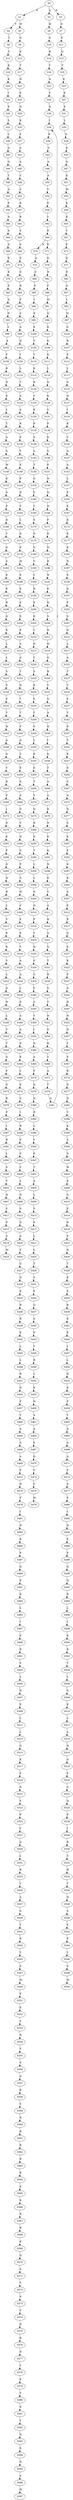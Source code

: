 strict digraph  {
	S0 -> S1 [ label = K ];
	S0 -> S2 [ label = A ];
	S0 -> S3 [ label = N ];
	S1 -> S4 [ label = Y ];
	S1 -> S5 [ label = M ];
	S2 -> S6 [ label = H ];
	S3 -> S7 [ label = D ];
	S4 -> S8 [ label = T ];
	S5 -> S9 [ label = Q ];
	S6 -> S10 [ label = G ];
	S7 -> S11 [ label = E ];
	S8 -> S12 [ label = T ];
	S9 -> S13 [ label = K ];
	S10 -> S14 [ label = R ];
	S11 -> S15 [ label = Q ];
	S12 -> S16 [ label = K ];
	S13 -> S17 [ label = T ];
	S14 -> S18 [ label = Y ];
	S15 -> S19 [ label = T ];
	S16 -> S20 [ label = K ];
	S17 -> S21 [ label = N ];
	S18 -> S22 [ label = A ];
	S19 -> S23 [ label = K ];
	S20 -> S24 [ label = I ];
	S21 -> S25 [ label = P ];
	S22 -> S26 [ label = T ];
	S23 -> S27 [ label = E ];
	S24 -> S28 [ label = E ];
	S25 -> S29 [ label = Q ];
	S26 -> S30 [ label = Q ];
	S27 -> S31 [ label = E ];
	S28 -> S32 [ label = S ];
	S29 -> S33 [ label = K ];
	S30 -> S34 [ label = I ];
	S31 -> S35 [ label = L ];
	S32 -> S36 [ label = L ];
	S33 -> S37 [ label = E ];
	S34 -> S38 [ label = K ];
	S35 -> S39 [ label = E ];
	S36 -> S40 [ label = G ];
	S37 -> S41 [ label = S ];
	S38 -> S42 [ label = V ];
	S39 -> S43 [ label = E ];
	S40 -> S44 [ label = G ];
	S41 -> S45 [ label = A ];
	S42 -> S46 [ label = A ];
	S43 -> S47 [ label = Q ];
	S44 -> S48 [ label = T ];
	S45 -> S49 [ label = V ];
	S46 -> S50 [ label = A ];
	S47 -> S51 [ label = K ];
	S48 -> S52 [ label = A ];
	S49 -> S53 [ label = S ];
	S50 -> S54 [ label = V ];
	S51 -> S55 [ label = M ];
	S52 -> S56 [ label = P ];
	S53 -> S57 [ label = K ];
	S54 -> S58 [ label = E ];
	S55 -> S59 [ label = K ];
	S56 -> S60 [ label = A ];
	S57 -> S61 [ label = R ];
	S58 -> S62 [ label = Y ];
	S59 -> S63 [ label = K ];
	S60 -> S64 [ label = A ];
	S61 -> S65 [ label = S ];
	S62 -> S66 [ label = E ];
	S63 -> S67 [ label = V ];
	S64 -> S68 [ label = A ];
	S65 -> S69 [ label = A ];
	S66 -> S70 [ label = N ];
	S66 -> S71 [ label = K ];
	S67 -> S72 [ label = E ];
	S68 -> S73 [ label = D ];
	S69 -> S74 [ label = F ];
	S70 -> S75 [ label = G ];
	S71 -> S76 [ label = D ];
	S72 -> S77 [ label = E ];
	S73 -> S78 [ label = K ];
	S74 -> S79 [ label = G ];
	S75 -> S80 [ label = S ];
	S76 -> S81 [ label = N ];
	S77 -> S82 [ label = R ];
	S78 -> S83 [ label = F ];
	S79 -> S84 [ label = R ];
	S80 -> S85 [ label = F ];
	S81 -> S86 [ label = F ];
	S82 -> S87 [ label = A ];
	S83 -> S88 [ label = A ];
	S84 -> S89 [ label = F ];
	S85 -> S90 [ label = I ];
	S86 -> S91 [ label = M ];
	S87 -> S92 [ label = L ];
	S88 -> S93 [ label = N ];
	S89 -> S94 [ label = S ];
	S90 -> S95 [ label = E ];
	S91 -> S96 [ label = Q ];
	S92 -> S97 [ label = H ];
	S93 -> S98 [ label = S ];
	S94 -> S99 [ label = A ];
	S95 -> S100 [ label = E ];
	S96 -> S101 [ label = K ];
	S97 -> S102 [ label = G ];
	S98 -> S103 [ label = E ];
	S99 -> S104 [ label = Q ];
	S100 -> S105 [ label = T ];
	S101 -> S106 [ label = E ];
	S102 -> S107 [ label = R ];
	S103 -> S108 [ label = F ];
	S104 -> S109 [ label = I ];
	S105 -> S110 [ label = T ];
	S106 -> S111 [ label = E ];
	S107 -> S112 [ label = F ];
	S108 -> S113 [ label = R ];
	S109 -> S114 [ label = L ];
	S110 -> S115 [ label = K ];
	S111 -> S116 [ label = L ];
	S112 -> S117 [ label = L ];
	S113 -> S118 [ label = D ];
	S114 -> S119 [ label = T ];
	S115 -> S120 [ label = R ];
	S116 -> S121 [ label = D ];
	S117 -> S122 [ label = A ];
	S118 -> S123 [ label = E ];
	S119 -> S124 [ label = A ];
	S120 -> S125 [ label = Y ];
	S121 -> S126 [ label = K ];
	S122 -> S127 [ label = Q ];
	S123 -> S128 [ label = L ];
	S124 -> S129 [ label = A ];
	S125 -> S130 [ label = K ];
	S126 -> S131 [ label = V ];
	S127 -> S132 [ label = I ];
	S128 -> S133 [ label = T ];
	S129 -> S134 [ label = K ];
	S130 -> S135 [ label = K ];
	S131 -> S136 [ label = P ];
	S132 -> S137 [ label = K ];
	S133 -> S138 [ label = A ];
	S134 -> S139 [ label = E ];
	S135 -> S140 [ label = S ];
	S136 -> S141 [ label = E ];
	S137 -> S142 [ label = V ];
	S138 -> S143 [ label = A ];
	S139 -> S144 [ label = V ];
	S140 -> S145 [ label = A ];
	S141 -> S146 [ label = S ];
	S142 -> S147 [ label = A ];
	S143 -> S148 [ label = W ];
	S144 -> S149 [ label = E ];
	S145 -> S150 [ label = T ];
	S146 -> S151 [ label = E ];
	S147 -> S152 [ label = A ];
	S148 -> S153 [ label = E ];
	S149 -> S154 [ label = P ];
	S150 -> S155 [ label = G ];
	S151 -> S156 [ label = N ];
	S152 -> S157 [ label = L ];
	S153 -> S158 [ label = A ];
	S154 -> S159 [ label = D ];
	S155 -> S160 [ label = F ];
	S156 -> S161 [ label = Q ];
	S157 -> S162 [ label = E ];
	S158 -> S163 [ label = P ];
	S159 -> S164 [ label = T ];
	S160 -> S165 [ label = Y ];
	S161 -> S166 [ label = N ];
	S162 -> S167 [ label = E ];
	S163 -> S168 [ label = D ];
	S164 -> S169 [ label = L ];
	S165 -> S170 [ label = S ];
	S166 -> S171 [ label = F ];
	S167 -> S172 [ label = K ];
	S168 -> S173 [ label = V ];
	S169 -> S174 [ label = D ];
	S170 -> S175 [ label = D ];
	S171 -> S176 [ label = K ];
	S172 -> S177 [ label = E ];
	S173 -> S178 [ label = G ];
	S174 -> S179 [ label = P ];
	S175 -> S180 [ label = G ];
	S176 -> S181 [ label = N ];
	S177 -> S182 [ label = K ];
	S178 -> S183 [ label = S ];
	S179 -> S184 [ label = M ];
	S180 -> S185 [ label = Y ];
	S181 -> S186 [ label = R ];
	S182 -> S187 [ label = N ];
	S183 -> S188 [ label = E ];
	S184 -> S189 [ label = E ];
	S185 -> S190 [ label = I ];
	S186 -> S191 [ label = N ];
	S187 -> S192 [ label = E ];
	S188 -> S193 [ label = E ];
	S189 -> S194 [ label = E ];
	S190 -> S195 [ label = R ];
	S191 -> S196 [ label = K ];
	S192 -> S197 [ label = D ];
	S193 -> S198 [ label = R ];
	S194 -> S199 [ label = E ];
	S195 -> S200 [ label = E ];
	S196 -> S201 [ label = R ];
	S197 -> S202 [ label = P ];
	S198 -> S203 [ label = Q ];
	S199 -> S204 [ label = E ];
	S200 -> S205 [ label = E ];
	S201 -> S206 [ label = V ];
	S202 -> S207 [ label = S ];
	S203 -> S208 [ label = K ];
	S204 -> S209 [ label = E ];
	S205 -> S210 [ label = I ];
	S206 -> S211 [ label = R ];
	S207 -> S212 [ label = D ];
	S208 -> S213 [ label = L ];
	S209 -> S214 [ label = A ];
	S210 -> S215 [ label = D ];
	S211 -> S216 [ label = H ];
	S212 -> S217 [ label = L ];
	S213 -> S218 [ label = L ];
	S214 -> S219 [ label = A ];
	S215 -> S220 [ label = T ];
	S216 -> S221 [ label = G ];
	S217 -> S222 [ label = A ];
	S218 -> S223 [ label = S ];
	S219 -> S224 [ label = T ];
	S220 -> S225 [ label = S ];
	S221 -> S226 [ label = R ];
	S222 -> S227 [ label = T ];
	S223 -> S228 [ label = S ];
	S224 -> S229 [ label = Q ];
	S225 -> S230 [ label = K ];
	S226 -> S231 [ label = Y ];
	S227 -> S232 [ label = V ];
	S228 -> S233 [ label = F ];
	S229 -> S234 [ label = I ];
	S230 -> S235 [ label = F ];
	S231 -> S236 [ label = Q ];
	S232 -> S237 [ label = P ];
	S233 -> S238 [ label = Y ];
	S234 -> S239 [ label = T ];
	S235 -> S240 [ label = T ];
	S236 -> S241 [ label = A ];
	S237 -> S242 [ label = T ];
	S238 -> S243 [ label = H ];
	S239 -> S244 [ label = P ];
	S240 -> S245 [ label = S ];
	S241 -> S246 [ label = Q ];
	S242 -> S247 [ label = E ];
	S243 -> S248 [ label = A ];
	S244 -> S249 [ label = A ];
	S245 -> S250 [ label = L ];
	S246 -> S251 [ label = I ];
	S247 -> S252 [ label = V ];
	S248 -> S253 [ label = A ];
	S249 -> S254 [ label = V ];
	S250 -> S255 [ label = K ];
	S251 -> S256 [ label = K ];
	S252 -> S257 [ label = K ];
	S253 -> S258 [ label = Y ];
	S254 -> S259 [ label = E ];
	S255 -> S260 [ label = G ];
	S256 -> S261 [ label = T ];
	S257 -> S262 [ label = E ];
	S258 -> S263 [ label = K ];
	S259 -> S264 [ label = E ];
	S260 -> S265 [ label = T ];
	S261 -> S266 [ label = A ];
	S262 -> S267 [ label = S ];
	S263 -> S268 [ label = P ];
	S264 -> S269 [ label = A ];
	S265 -> S270 [ label = S ];
	S266 -> S271 [ label = A ];
	S267 -> S272 [ label = A ];
	S268 -> S273 [ label = I ];
	S269 -> S274 [ label = G ];
	S270 -> S275 [ label = Q ];
	S271 -> S276 [ label = K ];
	S272 -> S277 [ label = Q ];
	S273 -> S278 [ label = D ];
	S274 -> S279 [ label = V ];
	S275 -> S280 [ label = R ];
	S276 -> S281 [ label = N ];
	S277 -> S282 [ label = S ];
	S278 -> S283 [ label = E ];
	S279 -> S284 [ label = N ];
	S280 -> S285 [ label = E ];
	S281 -> S286 [ label = K ];
	S282 -> S287 [ label = K ];
	S283 -> S288 [ label = P ];
	S284 -> S289 [ label = V ];
	S285 -> S290 [ label = T ];
	S286 -> S291 [ label = K ];
	S287 -> S292 [ label = E ];
	S288 -> S293 [ label = Q ];
	S289 -> S294 [ label = P ];
	S290 -> S295 [ label = L ];
	S291 -> S296 [ label = N ];
	S292 -> S297 [ label = K ];
	S293 -> S298 [ label = D ];
	S294 -> S299 [ label = S ];
	S295 -> S300 [ label = L ];
	S296 -> S301 [ label = K ];
	S297 -> S302 [ label = E ];
	S298 -> S303 [ label = R ];
	S299 -> S304 [ label = M ];
	S300 -> S305 [ label = Q ];
	S301 -> S306 [ label = V ];
	S302 -> S307 [ label = A ];
	S303 -> S308 [ label = L ];
	S304 -> S309 [ label = V ];
	S305 -> S310 [ label = N ];
	S306 -> S311 [ label = A ];
	S307 -> S312 [ label = P ];
	S308 -> S313 [ label = V ];
	S309 -> S314 [ label = E ];
	S310 -> S315 [ label = F ];
	S311 -> S316 [ label = R ];
	S312 -> S317 [ label = E ];
	S313 -> S318 [ label = E ];
	S314 -> S319 [ label = E ];
	S315 -> S320 [ label = Y ];
	S316 -> S321 [ label = A ];
	S317 -> S322 [ label = Q ];
	S318 -> S323 [ label = R ];
	S319 -> S324 [ label = V ];
	S320 -> S325 [ label = H ];
	S321 -> S326 [ label = Q ];
	S322 -> S327 [ label = E ];
	S323 -> S328 [ label = V ];
	S324 -> S329 [ label = A ];
	S325 -> S330 [ label = S ];
	S326 -> S331 [ label = T ];
	S327 -> S332 [ label = K ];
	S328 -> S333 [ label = L ];
	S329 -> S334 [ label = A ];
	S330 -> S335 [ label = G ];
	S331 -> S336 [ label = R ];
	S332 -> S337 [ label = F ];
	S333 -> S338 [ label = G ];
	S334 -> S339 [ label = L ];
	S335 -> S340 [ label = F ];
	S336 -> S341 [ label = G ];
	S337 -> S342 [ label = A ];
	S338 -> S343 [ label = N ];
	S339 -> S344 [ label = P ];
	S340 -> S345 [ label = A ];
	S341 -> S346 [ label = T ];
	S342 -> S347 [ label = H ];
	S343 -> S348 [ label = L ];
	S344 -> S349 [ label = A ];
	S345 -> S350 [ label = V ];
	S346 -> S351 [ label = H ];
	S347 -> S352 [ label = N ];
	S348 -> S353 [ label = V ];
	S349 -> S354 [ label = A ];
	S350 -> S355 [ label = I ];
	S351 -> S356 [ label = G ];
	S352 -> S357 [ label = N ];
	S353 -> S358 [ label = T ];
	S354 -> S359 [ label = D ];
	S355 -> S360 [ label = D ];
	S356 -> S361 [ label = R ];
	S357 -> S362 [ label = Y ];
	S358 -> S363 [ label = G ];
	S359 -> S364 [ label = E ];
	S360 -> S365 [ label = A ];
	S361 -> S366 [ label = Y ];
	S362 -> S367 [ label = F ];
	S363 -> S368 [ label = F ];
	S364 -> S369 [ label = L ];
	S365 -> S370 [ label = P ];
	S366 -> S371 [ label = A ];
	S367 -> S372 [ label = R ];
	S368 -> S373 [ label = G ];
	S369 -> S374 [ label = E ];
	S370 -> S375 [ label = Q ];
	S371 -> S376 [ label = T ];
	S372 -> S377 [ label = D ];
	S373 -> S378 [ label = R ];
	S374 -> S379 [ label = V ];
	S375 -> S380 [ label = Q ];
	S376 -> S381 [ label = Q ];
	S377 -> S382 [ label = D ];
	S378 -> S383 [ label = P ];
	S379 -> S384 [ label = I ];
	S380 -> S385 [ label = R ];
	S381 -> S34 [ label = I ];
	S382 -> S386 [ label = V ];
	S383 -> S387 [ label = I ];
	S384 -> S388 [ label = R ];
	S385 -> S389 [ label = L ];
	S386 -> S390 [ label = K ];
	S387 -> S391 [ label = R ];
	S388 -> S392 [ label = E ];
	S389 -> S393 [ label = V ];
	S390 -> S394 [ label = S ];
	S391 -> S395 [ label = L ];
	S392 -> S396 [ label = S ];
	S393 -> S397 [ label = E ];
	S394 -> S398 [ label = G ];
	S395 -> S399 [ label = S ];
	S396 -> S400 [ label = V ];
	S397 -> S401 [ label = T ];
	S398 -> S402 [ label = W ];
	S399 -> S403 [ label = T ];
	S400 -> S404 [ label = L ];
	S401 -> S405 [ label = A ];
	S402 -> S406 [ label = E ];
	S403 -> S407 [ label = N ];
	S404 -> S408 [ label = N ];
	S405 -> S409 [ label = L ];
	S406 -> S410 [ label = A ];
	S407 -> S411 [ label = S ];
	S408 -> S412 [ label = G ];
	S409 -> S413 [ label = S ];
	S410 -> S414 [ label = P ];
	S411 -> S415 [ label = F ];
	S412 -> S416 [ label = D ];
	S413 -> S417 [ label = E ];
	S414 -> S418 [ label = D ];
	S415 -> S419 [ label = S ];
	S416 -> S420 [ label = A ];
	S417 -> S421 [ label = L ];
	S418 -> S422 [ label = F ];
	S419 -> S423 [ label = M ];
	S420 -> S424 [ label = F ];
	S421 -> S425 [ label = L ];
	S422 -> S426 [ label = N ];
	S424 -> S427 [ label = G ];
	S425 -> S428 [ label = T ];
	S426 -> S429 [ label = T ];
	S427 -> S430 [ label = Q ];
	S428 -> S431 [ label = S ];
	S429 -> S432 [ label = K ];
	S430 -> S433 [ label = E ];
	S431 -> S434 [ label = F ];
	S432 -> S435 [ label = E ];
	S433 -> S436 [ label = R ];
	S434 -> S437 [ label = G ];
	S435 -> S438 [ label = R ];
	S436 -> S439 [ label = R ];
	S437 -> S440 [ label = A ];
	S438 -> S441 [ label = K ];
	S439 -> S442 [ label = E ];
	S440 -> S443 [ label = P ];
	S441 -> S444 [ label = E ];
	S442 -> S445 [ label = L ];
	S443 -> S446 [ label = V ];
	S444 -> S447 [ label = L ];
	S445 -> S448 [ label = L ];
	S446 -> S449 [ label = R ];
	S447 -> S450 [ label = L ];
	S448 -> S451 [ label = R ];
	S449 -> S452 [ label = L ];
	S450 -> S453 [ label = D ];
	S451 -> S454 [ label = N ];
	S452 -> S455 [ label = K ];
	S453 -> S456 [ label = E ];
	S454 -> S457 [ label = F ];
	S455 -> S458 [ label = N ];
	S456 -> S459 [ label = F ];
	S457 -> S460 [ label = Y ];
	S458 -> S461 [ label = A ];
	S459 -> S462 [ label = Y ];
	S460 -> S463 [ label = A ];
	S461 -> S464 [ label = A ];
	S462 -> S465 [ label = A ];
	S463 -> S466 [ label = A ];
	S464 -> S467 [ label = F ];
	S465 -> S468 [ label = A ];
	S466 -> S469 [ label = A ];
	S467 -> S470 [ label = Q ];
	S468 -> S471 [ label = A ];
	S469 -> S472 [ label = F ];
	S470 -> S473 [ label = V ];
	S471 -> S474 [ label = F ];
	S472 -> S475 [ label = N ];
	S473 -> S476 [ label = S ];
	S474 -> S477 [ label = S ];
	S475 -> S478 [ label = P ];
	S476 -> S479 [ label = M ];
	S477 -> S480 [ label = P ];
	S478 -> S481 [ label = I ];
	S480 -> S482 [ label = I ];
	S481 -> S483 [ label = N ];
	S482 -> S484 [ label = N ];
	S483 -> S485 [ label = K ];
	S484 -> S486 [ label = E ];
	S485 -> S487 [ label = P ];
	S486 -> S488 [ label = P ];
	S487 -> S489 [ label = Q ];
	S488 -> S490 [ label = Q ];
	S489 -> S491 [ label = E ];
	S490 -> S492 [ label = Q ];
	S491 -> S493 [ label = R ];
	S492 -> S494 [ label = R ];
	S493 -> S495 [ label = L ];
	S494 -> S496 [ label = L ];
	S495 -> S497 [ label = I ];
	S496 -> S498 [ label = I ];
	S497 -> S499 [ label = E ];
	S498 -> S500 [ label = E ];
	S499 -> S501 [ label = R ];
	S500 -> S502 [ label = R ];
	S501 -> S503 [ label = S ];
	S502 -> S504 [ label = T ];
	S503 -> S505 [ label = L ];
	S504 -> S506 [ label = L ];
	S505 -> S507 [ label = N ];
	S506 -> S508 [ label = G ];
	S507 -> S509 [ label = E ];
	S508 -> S510 [ label = E ];
	S509 -> S511 [ label = L ];
	S510 -> S512 [ label = L ];
	S511 -> S513 [ label = L ];
	S512 -> S514 [ label = L ];
	S513 -> S515 [ label = Q ];
	S514 -> S516 [ label = N ];
	S515 -> S517 [ label = K ];
	S516 -> S518 [ label = G ];
	S517 -> S519 [ label = F ];
	S518 -> S520 [ label = F ];
	S519 -> S521 [ label = G ];
	S520 -> S522 [ label = G ];
	S521 -> S523 [ label = S ];
	S522 -> S524 [ label = Q ];
	S523 -> S525 [ label = P ];
	S524 -> S526 [ label = P ];
	S525 -> S527 [ label = V ];
	S526 -> S528 [ label = I ];
	S527 -> S529 [ label = Q ];
	S528 -> S530 [ label = R ];
	S529 -> S531 [ label = L ];
	S530 -> S532 [ label = Y ];
	S531 -> S533 [ label = K ];
	S532 -> S534 [ label = H ];
	S533 -> S535 [ label = V ];
	S534 -> S536 [ label = T ];
	S535 -> S537 [ label = A ];
	S536 -> S538 [ label = N ];
	S537 -> S539 [ label = G ];
	S538 -> S540 [ label = S ];
	S539 -> S541 [ label = Y ];
	S540 -> S542 [ label = F ];
	S541 -> S543 [ label = R ];
	S542 -> S544 [ label = P ];
	S543 -> S545 [ label = V ];
	S544 -> S546 [ label = I ];
	S545 -> S547 [ label = S ];
	S546 -> S548 [ label = S ];
	S547 -> S549 [ label = M ];
	S548 -> S550 [ label = M ];
	S549 -> S551 [ label = E ];
	S551 -> S552 [ label = E ];
	S552 -> S553 [ label = Y ];
	S553 -> S554 [ label = D ];
	S554 -> S555 [ label = V ];
	S555 -> S556 [ label = S ];
	S556 -> S557 [ label = A ];
	S557 -> S558 [ label = R ];
	S558 -> S559 [ label = S ];
	S559 -> S560 [ label = R ];
	S560 -> S561 [ label = R ];
	S561 -> S562 [ label = R ];
	S562 -> S563 [ label = R ];
	S563 -> S564 [ label = R ];
	S564 -> S565 [ label = K ];
	S565 -> S566 [ label = K ];
	S566 -> S567 [ label = R ];
	S567 -> S568 [ label = R ];
	S568 -> S569 [ label = E ];
	S569 -> S570 [ label = Q ];
	S570 -> S571 [ label = A ];
	S571 -> S572 [ label = V ];
	S572 -> S573 [ label = P ];
	S573 -> S574 [ label = V ];
	S574 -> S575 [ label = D ];
	S575 -> S576 [ label = R ];
	S576 -> S577 [ label = N ];
	S577 -> S578 [ label = T ];
	S578 -> S579 [ label = E ];
	S579 -> S580 [ label = V ];
	S580 -> S581 [ label = K ];
	S581 -> S582 [ label = T ];
	S582 -> S583 [ label = Q ];
	S583 -> S584 [ label = E ];
	S584 -> S585 [ label = N ];
	S585 -> S586 [ label = A ];
	S586 -> S587 [ label = M ];
}
